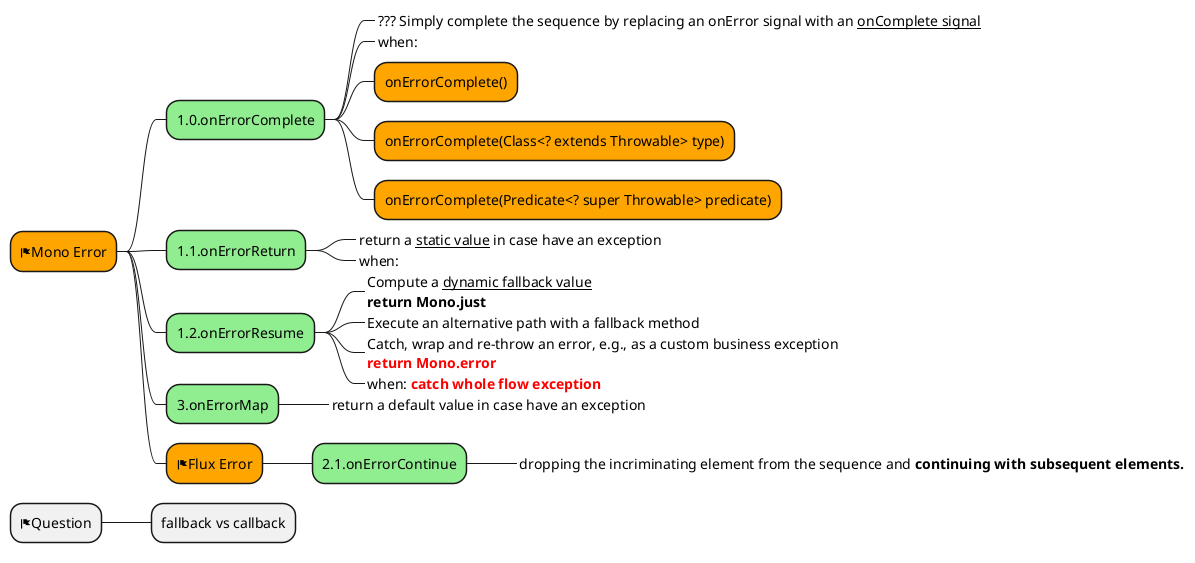 @startmindmap

+[#Orange] <&flag>Mono Error
++[#lightgreen] 1.0.onErrorComplete
***_ ??? Simply complete the sequence by replacing an onError signal with an __onComplete signal__
***_ when:
+++[#Orange] onErrorComplete()
+++[#Orange] onErrorComplete(Class<? extends Throwable> type)
+++[#Orange] onErrorComplete(Predicate<? super Throwable> predicate)
++[#lightgreen] 1.1.onErrorReturn
***_ return a __static value__ in case have an exception
***_ when:
++[#lightgreen] 1.2.onErrorResume
***_ Compute a __dynamic fallback value__ \n<b>return Mono.just
***_ Execute an alternative path with a fallback method
***_ Catch, wrap and re-throw an error, e.g., as a custom business exception \n<b><color:red>return Mono.error
***_ when: <b><color:red>catch whole flow exception
++[#lightgreen] 3.onErrorMap
***_ return a default value in case have an exception

++[#Orange] <&flag>Flux Error
+++[#lightgreen] 2.1.onErrorContinue
****_ dropping the incriminating element from the sequence and <b>continuing with subsequent elements.
'

* <&flag>Question
** fallback vs callback


@endmindmap